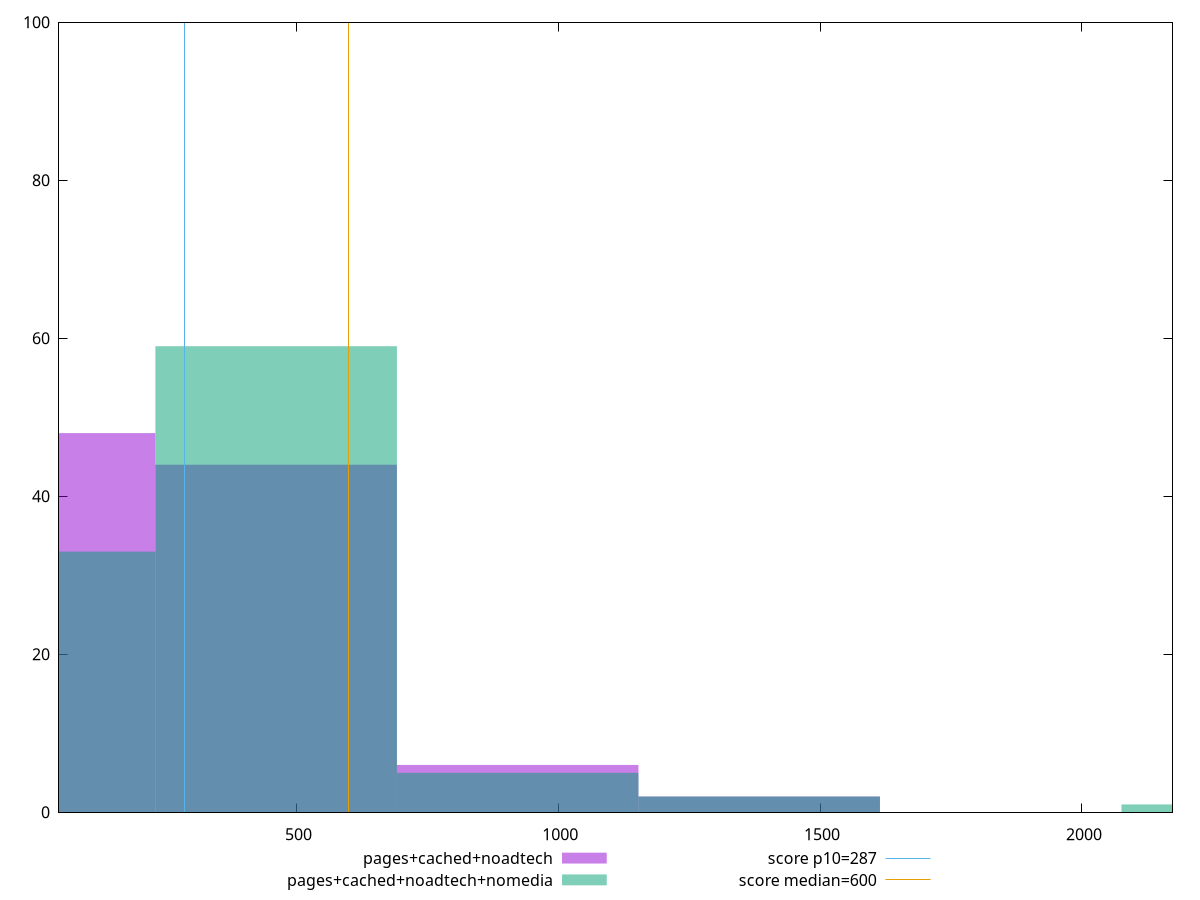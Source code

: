 reset

$pagesCachedNoadtech <<EOF
461.2347198026151 44
0 48
922.4694396052301 6
1383.7041594078453 2
EOF

$pagesCachedNoadtechNomedia <<EOF
0 33
461.2347198026151 59
922.4694396052301 5
2306.1735990130755 1
1383.7041594078453 2
EOF

set key outside below
set boxwidth 461.2347198026151
set xrange [46.5:2173.0319999999992]
set yrange [0:100]
set trange [0:100]
set style fill transparent solid 0.5 noborder

set parametric
set terminal svg size 640, 500 enhanced background rgb 'white'
set output "report_00013_2021-02-09T12-04-24.940Z/total-blocking-time/comparison/histogram/2_vs_3.svg"

plot $pagesCachedNoadtech title "pages+cached+noadtech" with boxes, \
     $pagesCachedNoadtechNomedia title "pages+cached+noadtech+nomedia" with boxes, \
     287,t title "score p10=287", \
     600,t title "score median=600"

reset
